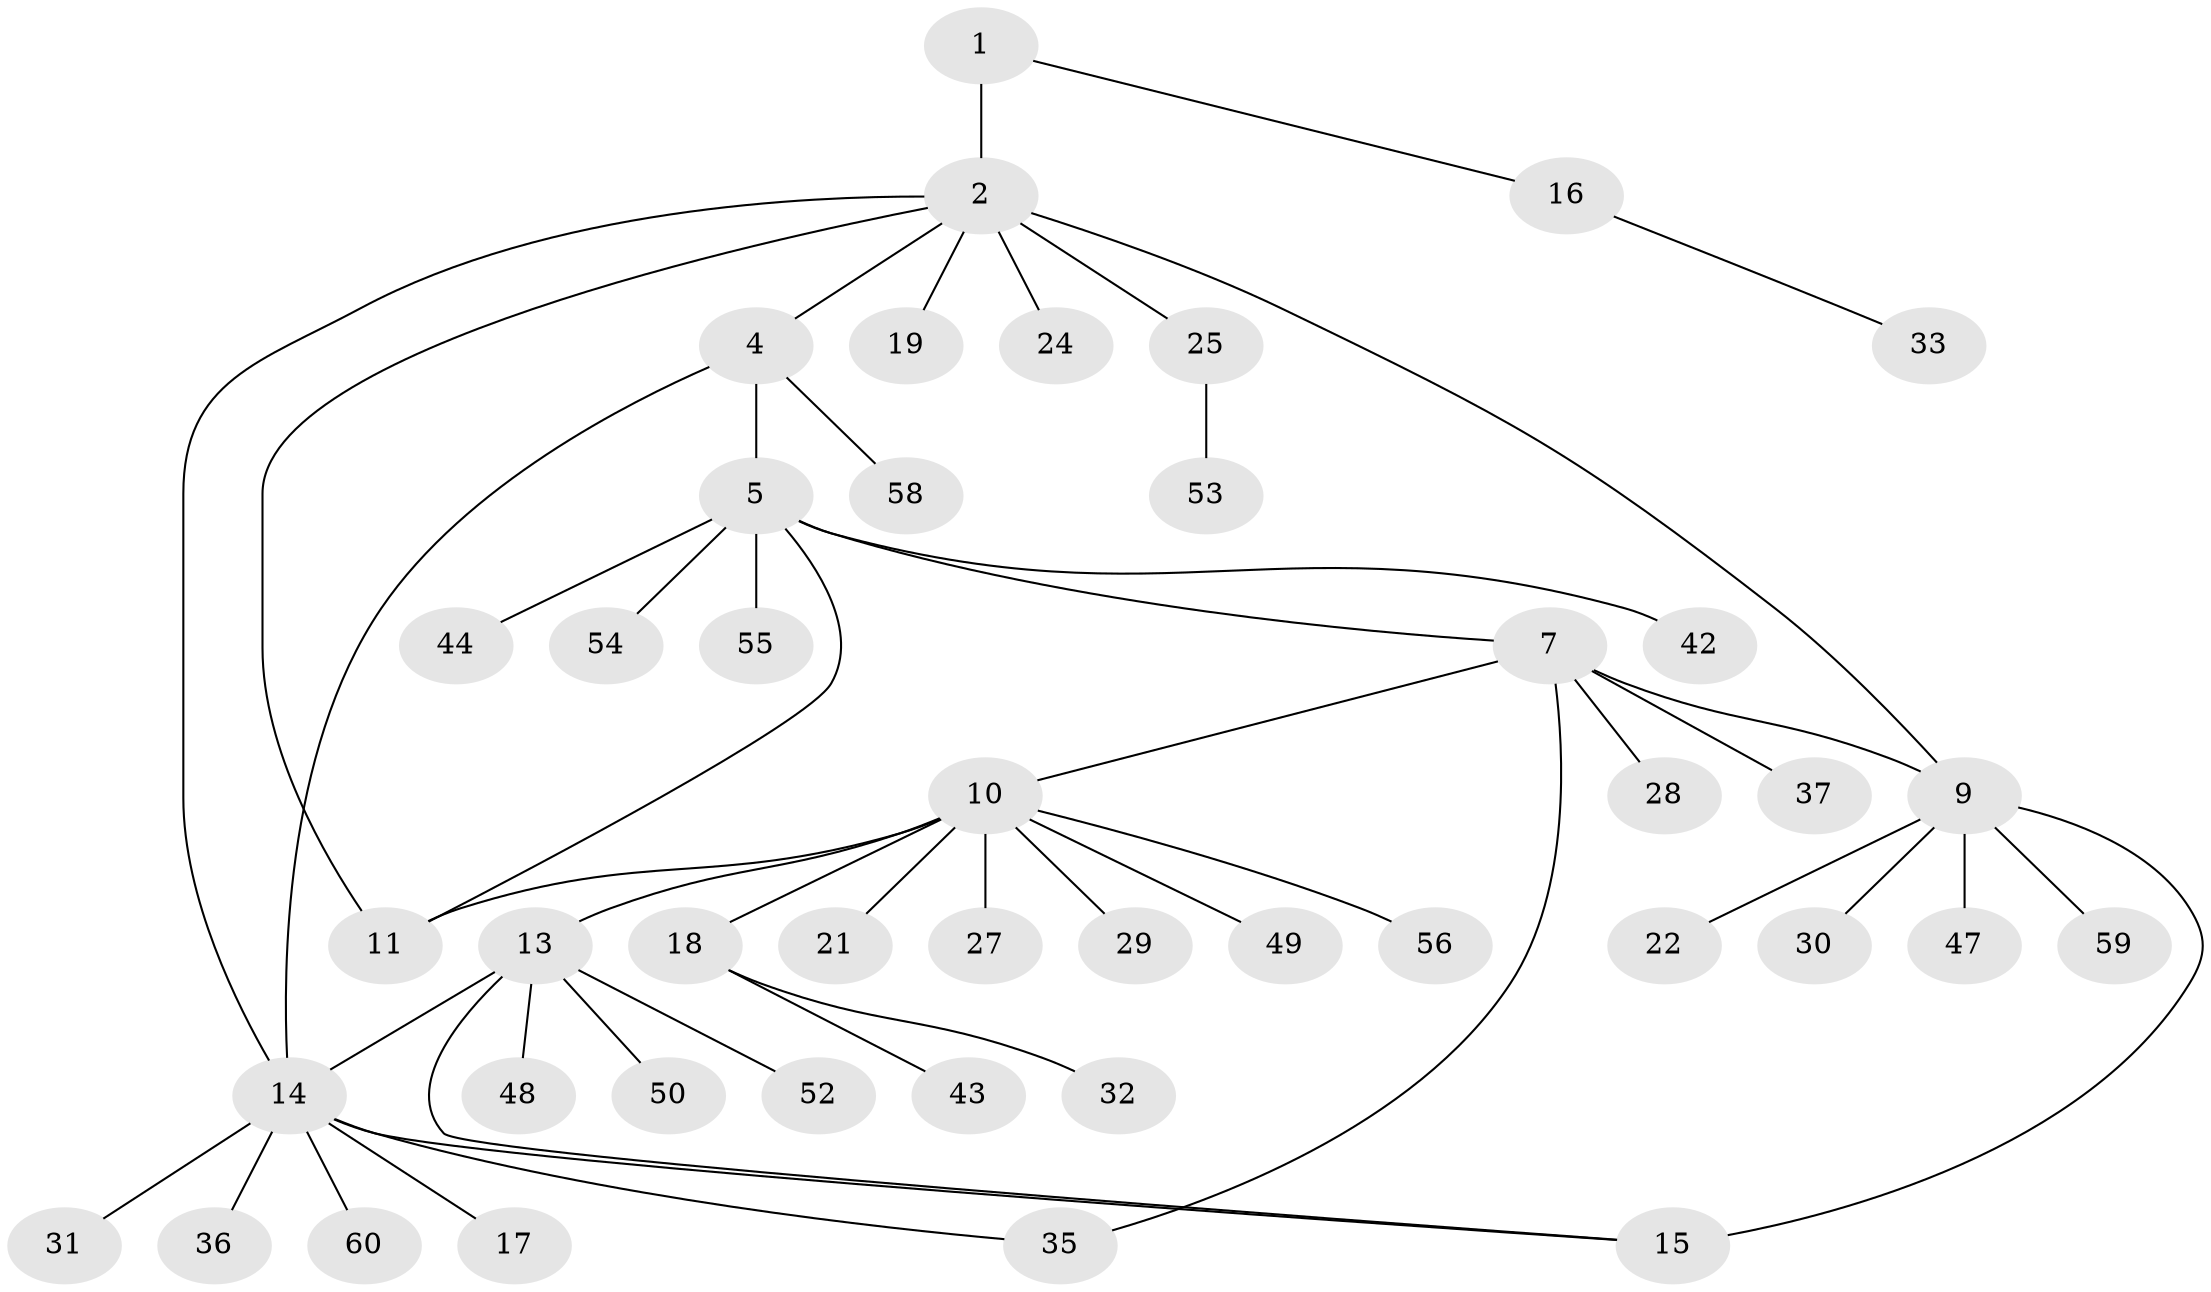 // Generated by graph-tools (version 1.1) at 2025/24/03/03/25 07:24:10]
// undirected, 44 vertices, 51 edges
graph export_dot {
graph [start="1"]
  node [color=gray90,style=filled];
  1 [super="+23"];
  2 [super="+3"];
  4 [super="+38"];
  5 [super="+6"];
  7 [super="+8"];
  9 [super="+40"];
  10 [super="+12"];
  11 [super="+20"];
  13 [super="+51"];
  14 [super="+34"];
  15 [super="+45"];
  16;
  17;
  18;
  19;
  21;
  22 [super="+26"];
  24;
  25 [super="+46"];
  27;
  28;
  29;
  30;
  31;
  32;
  33;
  35 [super="+41"];
  36;
  37 [super="+39"];
  42;
  43;
  44;
  47;
  48;
  49;
  50;
  52;
  53;
  54 [super="+57"];
  55;
  56;
  58;
  59;
  60;
  1 -- 2 [weight=2];
  1 -- 16;
  2 -- 4;
  2 -- 25;
  2 -- 19;
  2 -- 24;
  2 -- 9;
  2 -- 11;
  2 -- 14;
  4 -- 5 [weight=2];
  4 -- 14;
  4 -- 58;
  5 -- 7;
  5 -- 11;
  5 -- 42;
  5 -- 44;
  5 -- 54;
  5 -- 55;
  7 -- 9 [weight=2];
  7 -- 10;
  7 -- 28;
  7 -- 35;
  7 -- 37;
  9 -- 15 [weight=2];
  9 -- 22;
  9 -- 30;
  9 -- 47;
  9 -- 59;
  10 -- 11 [weight=2];
  10 -- 13;
  10 -- 18;
  10 -- 27;
  10 -- 29;
  10 -- 49;
  10 -- 21;
  10 -- 56;
  13 -- 14;
  13 -- 15;
  13 -- 48;
  13 -- 50;
  13 -- 52;
  14 -- 15;
  14 -- 17;
  14 -- 31;
  14 -- 35;
  14 -- 60;
  14 -- 36;
  16 -- 33;
  18 -- 32;
  18 -- 43;
  25 -- 53;
}
